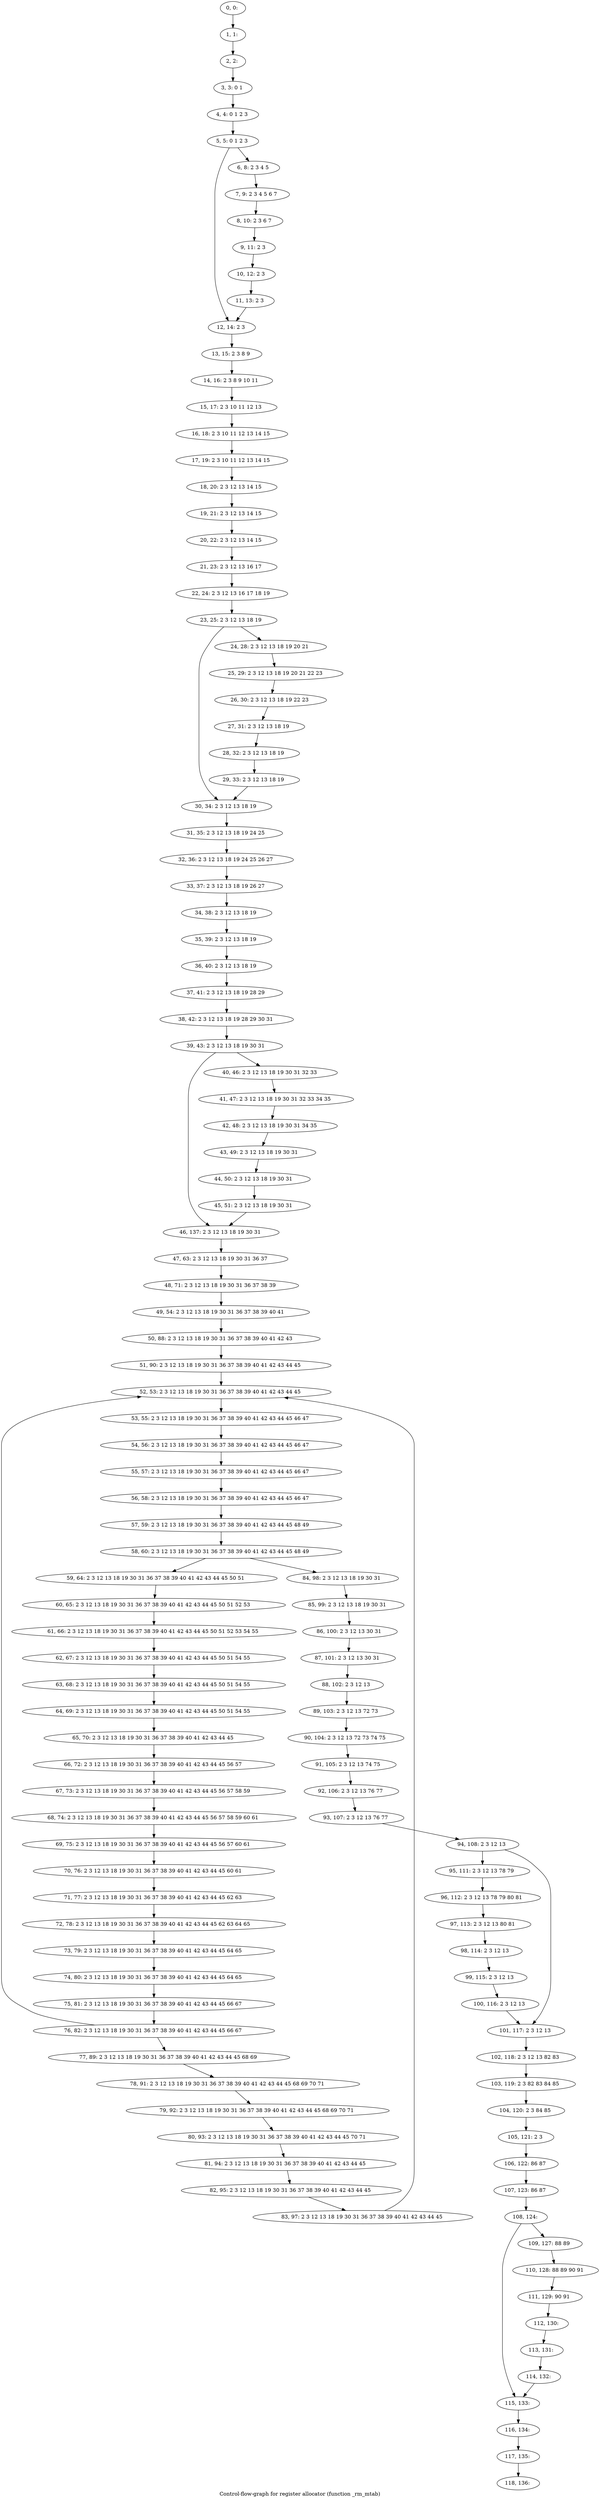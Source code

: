 digraph G {
graph [label="Control-flow-graph for register allocator (function _rm_mtab)"]
0[label="0, 0: "];
1[label="1, 1: "];
2[label="2, 2: "];
3[label="3, 3: 0 1 "];
4[label="4, 4: 0 1 2 3 "];
5[label="5, 5: 0 1 2 3 "];
6[label="6, 8: 2 3 4 5 "];
7[label="7, 9: 2 3 4 5 6 7 "];
8[label="8, 10: 2 3 6 7 "];
9[label="9, 11: 2 3 "];
10[label="10, 12: 2 3 "];
11[label="11, 13: 2 3 "];
12[label="12, 14: 2 3 "];
13[label="13, 15: 2 3 8 9 "];
14[label="14, 16: 2 3 8 9 10 11 "];
15[label="15, 17: 2 3 10 11 12 13 "];
16[label="16, 18: 2 3 10 11 12 13 14 15 "];
17[label="17, 19: 2 3 10 11 12 13 14 15 "];
18[label="18, 20: 2 3 12 13 14 15 "];
19[label="19, 21: 2 3 12 13 14 15 "];
20[label="20, 22: 2 3 12 13 14 15 "];
21[label="21, 23: 2 3 12 13 16 17 "];
22[label="22, 24: 2 3 12 13 16 17 18 19 "];
23[label="23, 25: 2 3 12 13 18 19 "];
24[label="24, 28: 2 3 12 13 18 19 20 21 "];
25[label="25, 29: 2 3 12 13 18 19 20 21 22 23 "];
26[label="26, 30: 2 3 12 13 18 19 22 23 "];
27[label="27, 31: 2 3 12 13 18 19 "];
28[label="28, 32: 2 3 12 13 18 19 "];
29[label="29, 33: 2 3 12 13 18 19 "];
30[label="30, 34: 2 3 12 13 18 19 "];
31[label="31, 35: 2 3 12 13 18 19 24 25 "];
32[label="32, 36: 2 3 12 13 18 19 24 25 26 27 "];
33[label="33, 37: 2 3 12 13 18 19 26 27 "];
34[label="34, 38: 2 3 12 13 18 19 "];
35[label="35, 39: 2 3 12 13 18 19 "];
36[label="36, 40: 2 3 12 13 18 19 "];
37[label="37, 41: 2 3 12 13 18 19 28 29 "];
38[label="38, 42: 2 3 12 13 18 19 28 29 30 31 "];
39[label="39, 43: 2 3 12 13 18 19 30 31 "];
40[label="40, 46: 2 3 12 13 18 19 30 31 32 33 "];
41[label="41, 47: 2 3 12 13 18 19 30 31 32 33 34 35 "];
42[label="42, 48: 2 3 12 13 18 19 30 31 34 35 "];
43[label="43, 49: 2 3 12 13 18 19 30 31 "];
44[label="44, 50: 2 3 12 13 18 19 30 31 "];
45[label="45, 51: 2 3 12 13 18 19 30 31 "];
46[label="46, 137: 2 3 12 13 18 19 30 31 "];
47[label="47, 63: 2 3 12 13 18 19 30 31 36 37 "];
48[label="48, 71: 2 3 12 13 18 19 30 31 36 37 38 39 "];
49[label="49, 54: 2 3 12 13 18 19 30 31 36 37 38 39 40 41 "];
50[label="50, 88: 2 3 12 13 18 19 30 31 36 37 38 39 40 41 42 43 "];
51[label="51, 90: 2 3 12 13 18 19 30 31 36 37 38 39 40 41 42 43 44 45 "];
52[label="52, 53: 2 3 12 13 18 19 30 31 36 37 38 39 40 41 42 43 44 45 "];
53[label="53, 55: 2 3 12 13 18 19 30 31 36 37 38 39 40 41 42 43 44 45 46 47 "];
54[label="54, 56: 2 3 12 13 18 19 30 31 36 37 38 39 40 41 42 43 44 45 46 47 "];
55[label="55, 57: 2 3 12 13 18 19 30 31 36 37 38 39 40 41 42 43 44 45 46 47 "];
56[label="56, 58: 2 3 12 13 18 19 30 31 36 37 38 39 40 41 42 43 44 45 46 47 "];
57[label="57, 59: 2 3 12 13 18 19 30 31 36 37 38 39 40 41 42 43 44 45 48 49 "];
58[label="58, 60: 2 3 12 13 18 19 30 31 36 37 38 39 40 41 42 43 44 45 48 49 "];
59[label="59, 64: 2 3 12 13 18 19 30 31 36 37 38 39 40 41 42 43 44 45 50 51 "];
60[label="60, 65: 2 3 12 13 18 19 30 31 36 37 38 39 40 41 42 43 44 45 50 51 52 53 "];
61[label="61, 66: 2 3 12 13 18 19 30 31 36 37 38 39 40 41 42 43 44 45 50 51 52 53 54 55 "];
62[label="62, 67: 2 3 12 13 18 19 30 31 36 37 38 39 40 41 42 43 44 45 50 51 54 55 "];
63[label="63, 68: 2 3 12 13 18 19 30 31 36 37 38 39 40 41 42 43 44 45 50 51 54 55 "];
64[label="64, 69: 2 3 12 13 18 19 30 31 36 37 38 39 40 41 42 43 44 45 50 51 54 55 "];
65[label="65, 70: 2 3 12 13 18 19 30 31 36 37 38 39 40 41 42 43 44 45 "];
66[label="66, 72: 2 3 12 13 18 19 30 31 36 37 38 39 40 41 42 43 44 45 56 57 "];
67[label="67, 73: 2 3 12 13 18 19 30 31 36 37 38 39 40 41 42 43 44 45 56 57 58 59 "];
68[label="68, 74: 2 3 12 13 18 19 30 31 36 37 38 39 40 41 42 43 44 45 56 57 58 59 60 61 "];
69[label="69, 75: 2 3 12 13 18 19 30 31 36 37 38 39 40 41 42 43 44 45 56 57 60 61 "];
70[label="70, 76: 2 3 12 13 18 19 30 31 36 37 38 39 40 41 42 43 44 45 60 61 "];
71[label="71, 77: 2 3 12 13 18 19 30 31 36 37 38 39 40 41 42 43 44 45 62 63 "];
72[label="72, 78: 2 3 12 13 18 19 30 31 36 37 38 39 40 41 42 43 44 45 62 63 64 65 "];
73[label="73, 79: 2 3 12 13 18 19 30 31 36 37 38 39 40 41 42 43 44 45 64 65 "];
74[label="74, 80: 2 3 12 13 18 19 30 31 36 37 38 39 40 41 42 43 44 45 64 65 "];
75[label="75, 81: 2 3 12 13 18 19 30 31 36 37 38 39 40 41 42 43 44 45 66 67 "];
76[label="76, 82: 2 3 12 13 18 19 30 31 36 37 38 39 40 41 42 43 44 45 66 67 "];
77[label="77, 89: 2 3 12 13 18 19 30 31 36 37 38 39 40 41 42 43 44 45 68 69 "];
78[label="78, 91: 2 3 12 13 18 19 30 31 36 37 38 39 40 41 42 43 44 45 68 69 70 71 "];
79[label="79, 92: 2 3 12 13 18 19 30 31 36 37 38 39 40 41 42 43 44 45 68 69 70 71 "];
80[label="80, 93: 2 3 12 13 18 19 30 31 36 37 38 39 40 41 42 43 44 45 70 71 "];
81[label="81, 94: 2 3 12 13 18 19 30 31 36 37 38 39 40 41 42 43 44 45 "];
82[label="82, 95: 2 3 12 13 18 19 30 31 36 37 38 39 40 41 42 43 44 45 "];
83[label="83, 97: 2 3 12 13 18 19 30 31 36 37 38 39 40 41 42 43 44 45 "];
84[label="84, 98: 2 3 12 13 18 19 30 31 "];
85[label="85, 99: 2 3 12 13 18 19 30 31 "];
86[label="86, 100: 2 3 12 13 30 31 "];
87[label="87, 101: 2 3 12 13 30 31 "];
88[label="88, 102: 2 3 12 13 "];
89[label="89, 103: 2 3 12 13 72 73 "];
90[label="90, 104: 2 3 12 13 72 73 74 75 "];
91[label="91, 105: 2 3 12 13 74 75 "];
92[label="92, 106: 2 3 12 13 76 77 "];
93[label="93, 107: 2 3 12 13 76 77 "];
94[label="94, 108: 2 3 12 13 "];
95[label="95, 111: 2 3 12 13 78 79 "];
96[label="96, 112: 2 3 12 13 78 79 80 81 "];
97[label="97, 113: 2 3 12 13 80 81 "];
98[label="98, 114: 2 3 12 13 "];
99[label="99, 115: 2 3 12 13 "];
100[label="100, 116: 2 3 12 13 "];
101[label="101, 117: 2 3 12 13 "];
102[label="102, 118: 2 3 12 13 82 83 "];
103[label="103, 119: 2 3 82 83 84 85 "];
104[label="104, 120: 2 3 84 85 "];
105[label="105, 121: 2 3 "];
106[label="106, 122: 86 87 "];
107[label="107, 123: 86 87 "];
108[label="108, 124: "];
109[label="109, 127: 88 89 "];
110[label="110, 128: 88 89 90 91 "];
111[label="111, 129: 90 91 "];
112[label="112, 130: "];
113[label="113, 131: "];
114[label="114, 132: "];
115[label="115, 133: "];
116[label="116, 134: "];
117[label="117, 135: "];
118[label="118, 136: "];
0->1 ;
1->2 ;
2->3 ;
3->4 ;
4->5 ;
5->6 ;
5->12 ;
6->7 ;
7->8 ;
8->9 ;
9->10 ;
10->11 ;
11->12 ;
12->13 ;
13->14 ;
14->15 ;
15->16 ;
16->17 ;
17->18 ;
18->19 ;
19->20 ;
20->21 ;
21->22 ;
22->23 ;
23->24 ;
23->30 ;
24->25 ;
25->26 ;
26->27 ;
27->28 ;
28->29 ;
29->30 ;
30->31 ;
31->32 ;
32->33 ;
33->34 ;
34->35 ;
35->36 ;
36->37 ;
37->38 ;
38->39 ;
39->40 ;
39->46 ;
40->41 ;
41->42 ;
42->43 ;
43->44 ;
44->45 ;
45->46 ;
46->47 ;
47->48 ;
48->49 ;
49->50 ;
50->51 ;
51->52 ;
52->53 ;
53->54 ;
54->55 ;
55->56 ;
56->57 ;
57->58 ;
58->59 ;
58->84 ;
59->60 ;
60->61 ;
61->62 ;
62->63 ;
63->64 ;
64->65 ;
65->66 ;
66->67 ;
67->68 ;
68->69 ;
69->70 ;
70->71 ;
71->72 ;
72->73 ;
73->74 ;
74->75 ;
75->76 ;
76->77 ;
76->52 ;
77->78 ;
78->79 ;
79->80 ;
80->81 ;
81->82 ;
82->83 ;
83->52 ;
84->85 ;
85->86 ;
86->87 ;
87->88 ;
88->89 ;
89->90 ;
90->91 ;
91->92 ;
92->93 ;
93->94 ;
94->95 ;
94->101 ;
95->96 ;
96->97 ;
97->98 ;
98->99 ;
99->100 ;
100->101 ;
101->102 ;
102->103 ;
103->104 ;
104->105 ;
105->106 ;
106->107 ;
107->108 ;
108->109 ;
108->115 ;
109->110 ;
110->111 ;
111->112 ;
112->113 ;
113->114 ;
114->115 ;
115->116 ;
116->117 ;
117->118 ;
}
